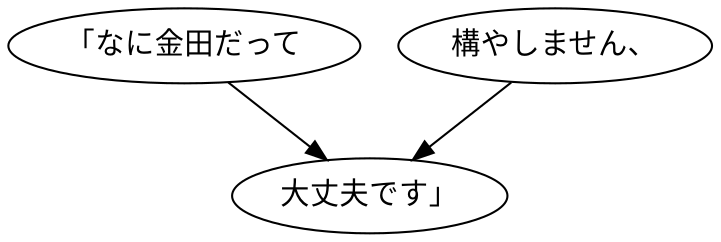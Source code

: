 digraph graph7553 {
	node0 [label="「なに金田だって"];
	node1 [label="構やしません、"];
	node2 [label="大丈夫です」"];
	node0 -> node2;
	node1 -> node2;
}
